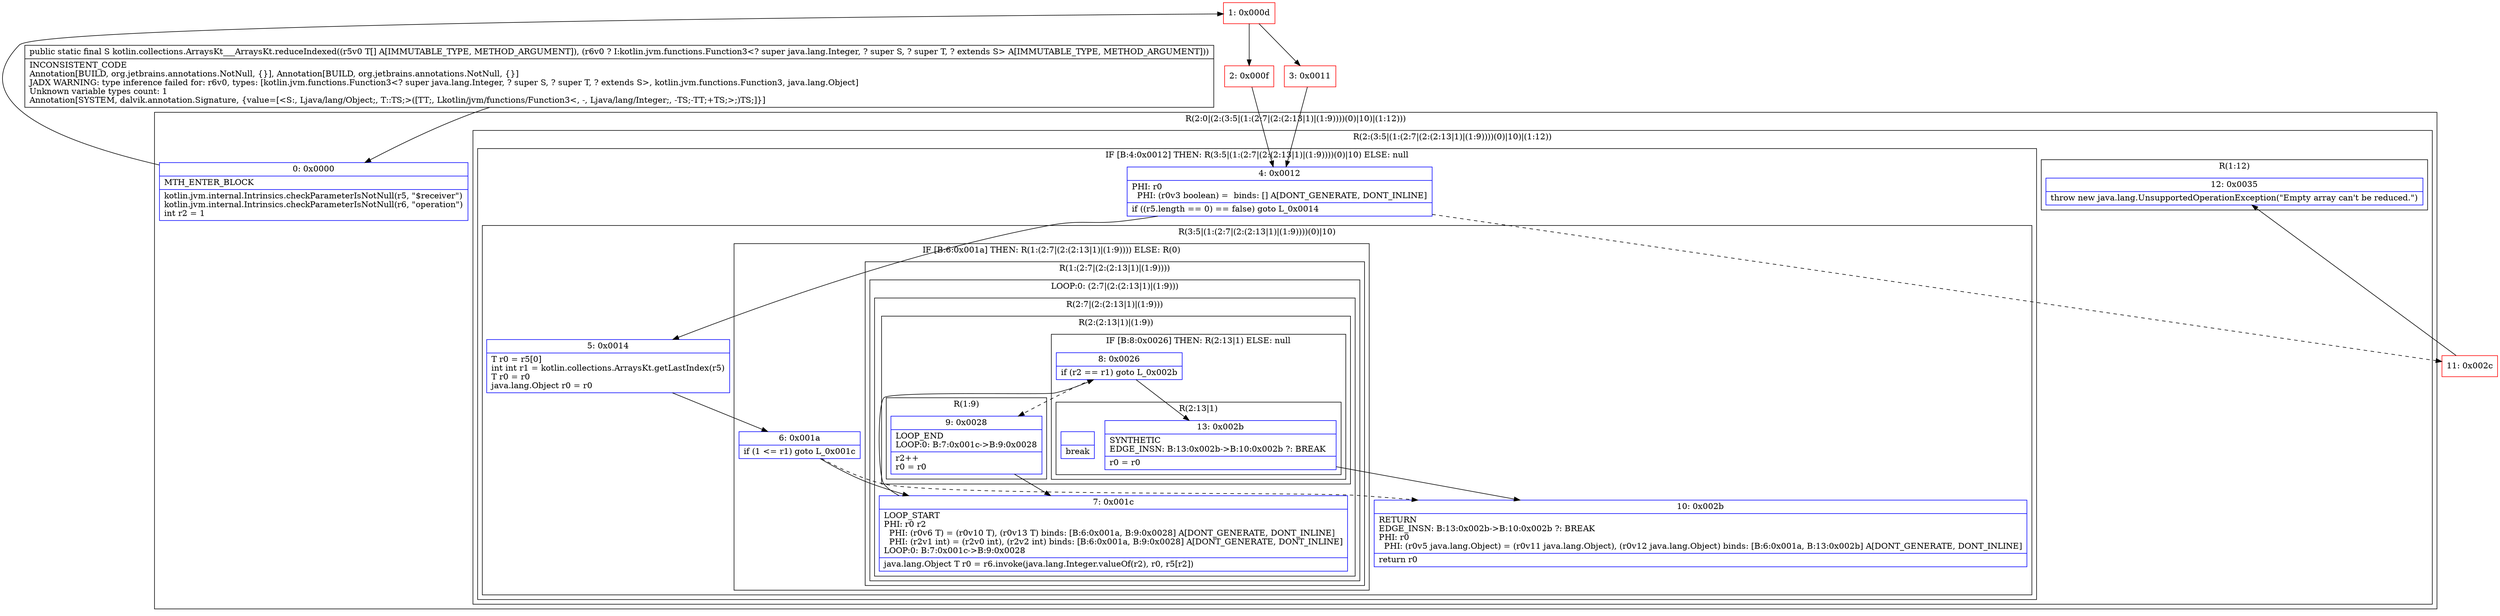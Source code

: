 digraph "CFG forkotlin.collections.ArraysKt___ArraysKt.reduceIndexed([Ljava\/lang\/Object;Lkotlin\/jvm\/functions\/Function3;)Ljava\/lang\/Object;" {
subgraph cluster_Region_829735374 {
label = "R(2:0|(2:(3:5|(1:(2:7|(2:(2:13|1)|(1:9))))(0)|10)|(1:12)))";
node [shape=record,color=blue];
Node_0 [shape=record,label="{0\:\ 0x0000|MTH_ENTER_BLOCK\l|kotlin.jvm.internal.Intrinsics.checkParameterIsNotNull(r5, \"$receiver\")\lkotlin.jvm.internal.Intrinsics.checkParameterIsNotNull(r6, \"operation\")\lint r2 = 1\l}"];
subgraph cluster_Region_928085352 {
label = "R(2:(3:5|(1:(2:7|(2:(2:13|1)|(1:9))))(0)|10)|(1:12))";
node [shape=record,color=blue];
subgraph cluster_IfRegion_1432180514 {
label = "IF [B:4:0x0012] THEN: R(3:5|(1:(2:7|(2:(2:13|1)|(1:9))))(0)|10) ELSE: null";
node [shape=record,color=blue];
Node_4 [shape=record,label="{4\:\ 0x0012|PHI: r0 \l  PHI: (r0v3 boolean) =  binds: [] A[DONT_GENERATE, DONT_INLINE]\l|if ((r5.length == 0) == false) goto L_0x0014\l}"];
subgraph cluster_Region_583273754 {
label = "R(3:5|(1:(2:7|(2:(2:13|1)|(1:9))))(0)|10)";
node [shape=record,color=blue];
Node_5 [shape=record,label="{5\:\ 0x0014|T r0 = r5[0]\lint int r1 = kotlin.collections.ArraysKt.getLastIndex(r5)\lT r0 = r0\ljava.lang.Object r0 = r0\l}"];
subgraph cluster_IfRegion_761289895 {
label = "IF [B:6:0x001a] THEN: R(1:(2:7|(2:(2:13|1)|(1:9)))) ELSE: R(0)";
node [shape=record,color=blue];
Node_6 [shape=record,label="{6\:\ 0x001a|if (1 \<= r1) goto L_0x001c\l}"];
subgraph cluster_Region_738367794 {
label = "R(1:(2:7|(2:(2:13|1)|(1:9))))";
node [shape=record,color=blue];
subgraph cluster_LoopRegion_321957230 {
label = "LOOP:0: (2:7|(2:(2:13|1)|(1:9)))";
node [shape=record,color=blue];
subgraph cluster_Region_275855048 {
label = "R(2:7|(2:(2:13|1)|(1:9)))";
node [shape=record,color=blue];
Node_7 [shape=record,label="{7\:\ 0x001c|LOOP_START\lPHI: r0 r2 \l  PHI: (r0v6 T) = (r0v10 T), (r0v13 T) binds: [B:6:0x001a, B:9:0x0028] A[DONT_GENERATE, DONT_INLINE]\l  PHI: (r2v1 int) = (r2v0 int), (r2v2 int) binds: [B:6:0x001a, B:9:0x0028] A[DONT_GENERATE, DONT_INLINE]\lLOOP:0: B:7:0x001c\-\>B:9:0x0028\l|java.lang.Object T r0 = r6.invoke(java.lang.Integer.valueOf(r2), r0, r5[r2])\l}"];
subgraph cluster_Region_804679765 {
label = "R(2:(2:13|1)|(1:9))";
node [shape=record,color=blue];
subgraph cluster_IfRegion_900317392 {
label = "IF [B:8:0x0026] THEN: R(2:13|1) ELSE: null";
node [shape=record,color=blue];
Node_8 [shape=record,label="{8\:\ 0x0026|if (r2 == r1) goto L_0x002b\l}"];
subgraph cluster_Region_876542133 {
label = "R(2:13|1)";
node [shape=record,color=blue];
Node_13 [shape=record,label="{13\:\ 0x002b|SYNTHETIC\lEDGE_INSN: B:13:0x002b\-\>B:10:0x002b ?: BREAK  \l|r0 = r0\l}"];
Node_InsnContainer_271435470 [shape=record,label="{|break\l}"];
}
}
subgraph cluster_Region_1914676891 {
label = "R(1:9)";
node [shape=record,color=blue];
Node_9 [shape=record,label="{9\:\ 0x0028|LOOP_END\lLOOP:0: B:7:0x001c\-\>B:9:0x0028\l|r2++\lr0 = r0\l}"];
}
}
}
}
}
subgraph cluster_Region_677254896 {
label = "R(0)";
node [shape=record,color=blue];
}
}
Node_10 [shape=record,label="{10\:\ 0x002b|RETURN\lEDGE_INSN: B:13:0x002b\-\>B:10:0x002b ?: BREAK  \lPHI: r0 \l  PHI: (r0v5 java.lang.Object) = (r0v11 java.lang.Object), (r0v12 java.lang.Object) binds: [B:6:0x001a, B:13:0x002b] A[DONT_GENERATE, DONT_INLINE]\l|return r0\l}"];
}
}
subgraph cluster_Region_1041470792 {
label = "R(1:12)";
node [shape=record,color=blue];
Node_12 [shape=record,label="{12\:\ 0x0035|throw new java.lang.UnsupportedOperationException(\"Empty array can't be reduced.\")\l}"];
}
}
}
Node_1 [shape=record,color=red,label="{1\:\ 0x000d}"];
Node_2 [shape=record,color=red,label="{2\:\ 0x000f}"];
Node_3 [shape=record,color=red,label="{3\:\ 0x0011}"];
Node_11 [shape=record,color=red,label="{11\:\ 0x002c}"];
MethodNode[shape=record,label="{public static final S kotlin.collections.ArraysKt___ArraysKt.reduceIndexed((r5v0 T[] A[IMMUTABLE_TYPE, METHOD_ARGUMENT]), (r6v0 ? I:kotlin.jvm.functions.Function3\<? super java.lang.Integer, ? super S, ? super T, ? extends S\> A[IMMUTABLE_TYPE, METHOD_ARGUMENT]))  | INCONSISTENT_CODE\lAnnotation[BUILD, org.jetbrains.annotations.NotNull, \{\}], Annotation[BUILD, org.jetbrains.annotations.NotNull, \{\}]\lJADX WARNING: type inference failed for: r6v0, types: [kotlin.jvm.functions.Function3\<? super java.lang.Integer, ? super S, ? super T, ? extends S\>, kotlin.jvm.functions.Function3, java.lang.Object]\lUnknown variable types count: 1\lAnnotation[SYSTEM, dalvik.annotation.Signature, \{value=[\<S:, Ljava\/lang\/Object;, T::TS;\>([TT;, Lkotlin\/jvm\/functions\/Function3\<, \-, Ljava\/lang\/Integer;, \-TS;\-TT;+TS;\>;)TS;]\}]\l}"];
MethodNode -> Node_0;
Node_0 -> Node_1;
Node_4 -> Node_5;
Node_4 -> Node_11[style=dashed];
Node_5 -> Node_6;
Node_6 -> Node_7;
Node_6 -> Node_10[style=dashed];
Node_7 -> Node_8;
Node_8 -> Node_9[style=dashed];
Node_8 -> Node_13;
Node_13 -> Node_10;
Node_9 -> Node_7;
Node_1 -> Node_2;
Node_1 -> Node_3;
Node_2 -> Node_4;
Node_3 -> Node_4;
Node_11 -> Node_12;
}

